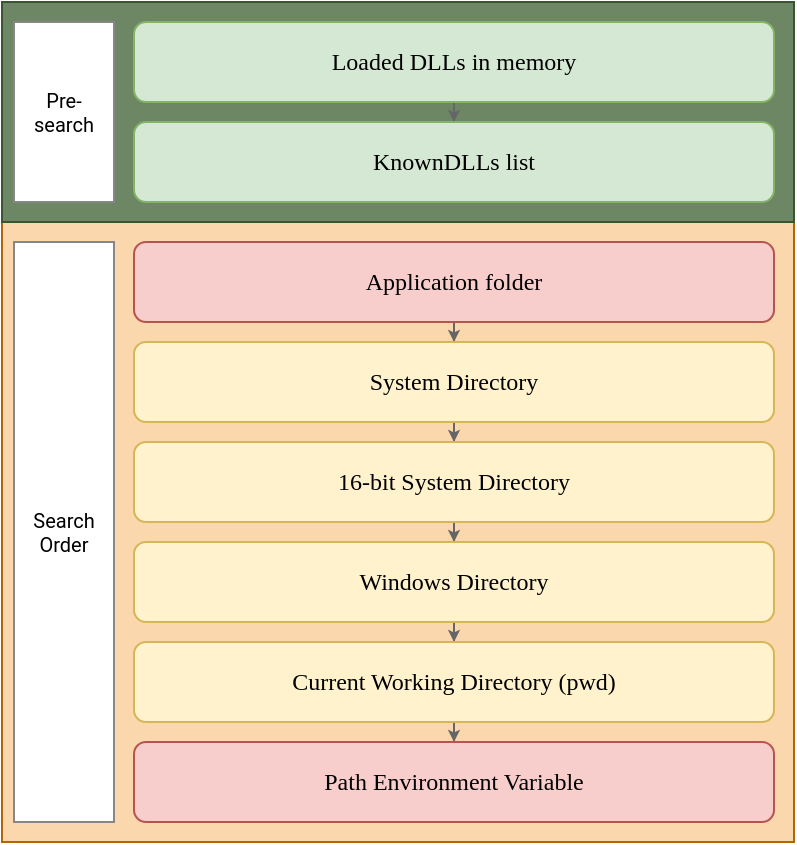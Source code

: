 <mxfile version="13.6.2" type="device"><diagram id="C5RBs43oDa-KdzZeNtuy" name="Page-1"><mxGraphModel dx="907" dy="531" grid="1" gridSize="10" guides="1" tooltips="1" connect="1" arrows="1" fold="1" page="1" pageScale="1" pageWidth="827" pageHeight="1169" math="0" shadow="0"><root><mxCell id="WIyWlLk6GJQsqaUBKTNV-0"/><mxCell id="WIyWlLk6GJQsqaUBKTNV-1" parent="WIyWlLk6GJQsqaUBKTNV-0"/><mxCell id="sem5xywbveCFnaCmGahj-18" value="" style="rounded=0;whiteSpace=wrap;html=1;strokeColor=#b46504;fontSize=10;fillColor=#fad7ac;" vertex="1" parent="WIyWlLk6GJQsqaUBKTNV-1"><mxGeometry x="294" y="300" width="396" height="310" as="geometry"/></mxCell><mxCell id="sem5xywbveCFnaCmGahj-17" value="" style="rounded=0;whiteSpace=wrap;html=1;strokeColor=#3A5431;fontSize=10;fillColor=#6d8764;fontColor=#ffffff;" vertex="1" parent="WIyWlLk6GJQsqaUBKTNV-1"><mxGeometry x="294" y="190" width="396" height="110" as="geometry"/></mxCell><mxCell id="sem5xywbveCFnaCmGahj-1" style="edgeStyle=orthogonalEdgeStyle;rounded=1;orthogonalLoop=1;jettySize=auto;html=1;entryX=0.5;entryY=0;entryDx=0;entryDy=0;fontSize=10;fillColor=#f5f5f5;strokeColor=#666666;endSize=3;" edge="1" parent="WIyWlLk6GJQsqaUBKTNV-1" source="5jW5hPj-UMzOG7CXW_1M-0" target="sem5xywbveCFnaCmGahj-0"><mxGeometry relative="1" as="geometry"/></mxCell><mxCell id="5jW5hPj-UMzOG7CXW_1M-0" value="Loaded DLLs in memory" style="rounded=1;whiteSpace=wrap;html=1;fillColor=#d5e8d4;strokeColor=#82b366;fontFamily=Cabin;spacing=4;spacingTop=4;spacingBottom=4;spacingRight=4;spacingLeft=4;" parent="WIyWlLk6GJQsqaUBKTNV-1" vertex="1"><mxGeometry x="360" y="200" width="320" height="40" as="geometry"/></mxCell><mxCell id="sem5xywbveCFnaCmGahj-4" style="edgeStyle=orthogonalEdgeStyle;rounded=1;orthogonalLoop=1;jettySize=auto;html=1;entryX=0.5;entryY=0;entryDx=0;entryDy=0;fontSize=10;fillColor=#f5f5f5;strokeColor=#666666;endSize=3;" edge="1" parent="WIyWlLk6GJQsqaUBKTNV-1" source="5jW5hPj-UMzOG7CXW_1M-1" target="sem5xywbveCFnaCmGahj-3"><mxGeometry relative="1" as="geometry"/></mxCell><mxCell id="5jW5hPj-UMzOG7CXW_1M-1" value="Application folder" style="rounded=1;whiteSpace=wrap;html=1;fillColor=#f8cecc;strokeColor=#b85450;fontFamily=Cabin;spacing=4;spacingTop=4;spacingBottom=4;spacingRight=4;spacingLeft=4;" parent="WIyWlLk6GJQsqaUBKTNV-1" vertex="1"><mxGeometry x="360" y="310" width="320" height="40" as="geometry"/></mxCell><mxCell id="sem5xywbveCFnaCmGahj-0" value="KnownDLLs list" style="rounded=1;whiteSpace=wrap;html=1;fillColor=#d5e8d4;strokeColor=#82b366;fontFamily=Cabin;spacing=4;spacingTop=4;spacingBottom=4;spacingRight=4;spacingLeft=4;" vertex="1" parent="WIyWlLk6GJQsqaUBKTNV-1"><mxGeometry x="360" y="250" width="320" height="40" as="geometry"/></mxCell><mxCell id="sem5xywbveCFnaCmGahj-6" style="edgeStyle=orthogonalEdgeStyle;rounded=1;orthogonalLoop=1;jettySize=auto;html=1;entryX=0.5;entryY=0;entryDx=0;entryDy=0;fontSize=10;fillColor=#f5f5f5;strokeColor=#666666;endSize=3;" edge="1" parent="WIyWlLk6GJQsqaUBKTNV-1" source="sem5xywbveCFnaCmGahj-3" target="sem5xywbveCFnaCmGahj-5"><mxGeometry relative="1" as="geometry"/></mxCell><mxCell id="sem5xywbveCFnaCmGahj-3" value="System Directory" style="rounded=1;whiteSpace=wrap;html=1;fillColor=#fff2cc;strokeColor=#d6b656;fontFamily=Cabin;spacing=4;spacingTop=4;spacingBottom=4;spacingRight=4;spacingLeft=4;" vertex="1" parent="WIyWlLk6GJQsqaUBKTNV-1"><mxGeometry x="360" y="360" width="320" height="40" as="geometry"/></mxCell><mxCell id="sem5xywbveCFnaCmGahj-8" style="edgeStyle=orthogonalEdgeStyle;rounded=1;orthogonalLoop=1;jettySize=auto;html=1;entryX=0.5;entryY=0;entryDx=0;entryDy=0;fontSize=10;fillColor=#f5f5f5;strokeColor=#666666;endSize=3;" edge="1" parent="WIyWlLk6GJQsqaUBKTNV-1" source="sem5xywbveCFnaCmGahj-5" target="sem5xywbveCFnaCmGahj-7"><mxGeometry relative="1" as="geometry"/></mxCell><mxCell id="sem5xywbveCFnaCmGahj-5" value="16-bit System Directory" style="rounded=1;whiteSpace=wrap;html=1;fillColor=#fff2cc;strokeColor=#d6b656;fontFamily=Cabin;spacing=4;spacingTop=4;spacingBottom=4;spacingRight=4;spacingLeft=4;" vertex="1" parent="WIyWlLk6GJQsqaUBKTNV-1"><mxGeometry x="360" y="410" width="320" height="40" as="geometry"/></mxCell><mxCell id="sem5xywbveCFnaCmGahj-10" style="edgeStyle=orthogonalEdgeStyle;rounded=1;orthogonalLoop=1;jettySize=auto;html=1;entryX=0.5;entryY=0;entryDx=0;entryDy=0;fontSize=10;fillColor=#f5f5f5;strokeColor=#666666;endSize=3;" edge="1" parent="WIyWlLk6GJQsqaUBKTNV-1" source="sem5xywbveCFnaCmGahj-7" target="sem5xywbveCFnaCmGahj-9"><mxGeometry relative="1" as="geometry"/></mxCell><mxCell id="sem5xywbveCFnaCmGahj-7" value="Windows Directory" style="rounded=1;whiteSpace=wrap;html=1;fillColor=#fff2cc;strokeColor=#d6b656;fontFamily=Cabin;spacing=4;spacingTop=4;spacingBottom=4;spacingRight=4;spacingLeft=4;" vertex="1" parent="WIyWlLk6GJQsqaUBKTNV-1"><mxGeometry x="360" y="460" width="320" height="40" as="geometry"/></mxCell><mxCell id="sem5xywbveCFnaCmGahj-13" style="edgeStyle=orthogonalEdgeStyle;rounded=1;orthogonalLoop=1;jettySize=auto;html=1;entryX=0.5;entryY=0;entryDx=0;entryDy=0;fontSize=10;fillColor=#f5f5f5;strokeColor=#666666;endSize=3;" edge="1" parent="WIyWlLk6GJQsqaUBKTNV-1" source="sem5xywbveCFnaCmGahj-9" target="sem5xywbveCFnaCmGahj-12"><mxGeometry relative="1" as="geometry"/></mxCell><mxCell id="sem5xywbveCFnaCmGahj-9" value="Current Working Directory (pwd)" style="rounded=1;whiteSpace=wrap;html=1;fillColor=#fff2cc;strokeColor=#d6b656;fontFamily=Cabin;spacing=4;spacingTop=4;spacingBottom=4;spacingRight=4;spacingLeft=4;" vertex="1" parent="WIyWlLk6GJQsqaUBKTNV-1"><mxGeometry x="360" y="510" width="320" height="40" as="geometry"/></mxCell><mxCell id="sem5xywbveCFnaCmGahj-12" value="Path Environment Variable" style="rounded=1;whiteSpace=wrap;html=1;fillColor=#f8cecc;strokeColor=#b85450;fontFamily=Cabin;spacing=4;spacingTop=4;spacingBottom=4;spacingRight=4;spacingLeft=4;" vertex="1" parent="WIyWlLk6GJQsqaUBKTNV-1"><mxGeometry x="360" y="560" width="320" height="40" as="geometry"/></mxCell><mxCell id="sem5xywbveCFnaCmGahj-15" value="Pre-search" style="rounded=0;whiteSpace=wrap;html=1;strokeColor=#878787;fontSize=10;fontFamily=Roboto;spacing=4;" vertex="1" parent="WIyWlLk6GJQsqaUBKTNV-1"><mxGeometry x="300" y="200" width="50" height="90" as="geometry"/></mxCell><mxCell id="sem5xywbveCFnaCmGahj-16" value="Search Order" style="rounded=0;whiteSpace=wrap;html=1;strokeColor=#878787;fontSize=10;fontFamily=Roboto;spacing=4;" vertex="1" parent="WIyWlLk6GJQsqaUBKTNV-1"><mxGeometry x="300" y="310" width="50" height="290" as="geometry"/></mxCell></root></mxGraphModel></diagram></mxfile>